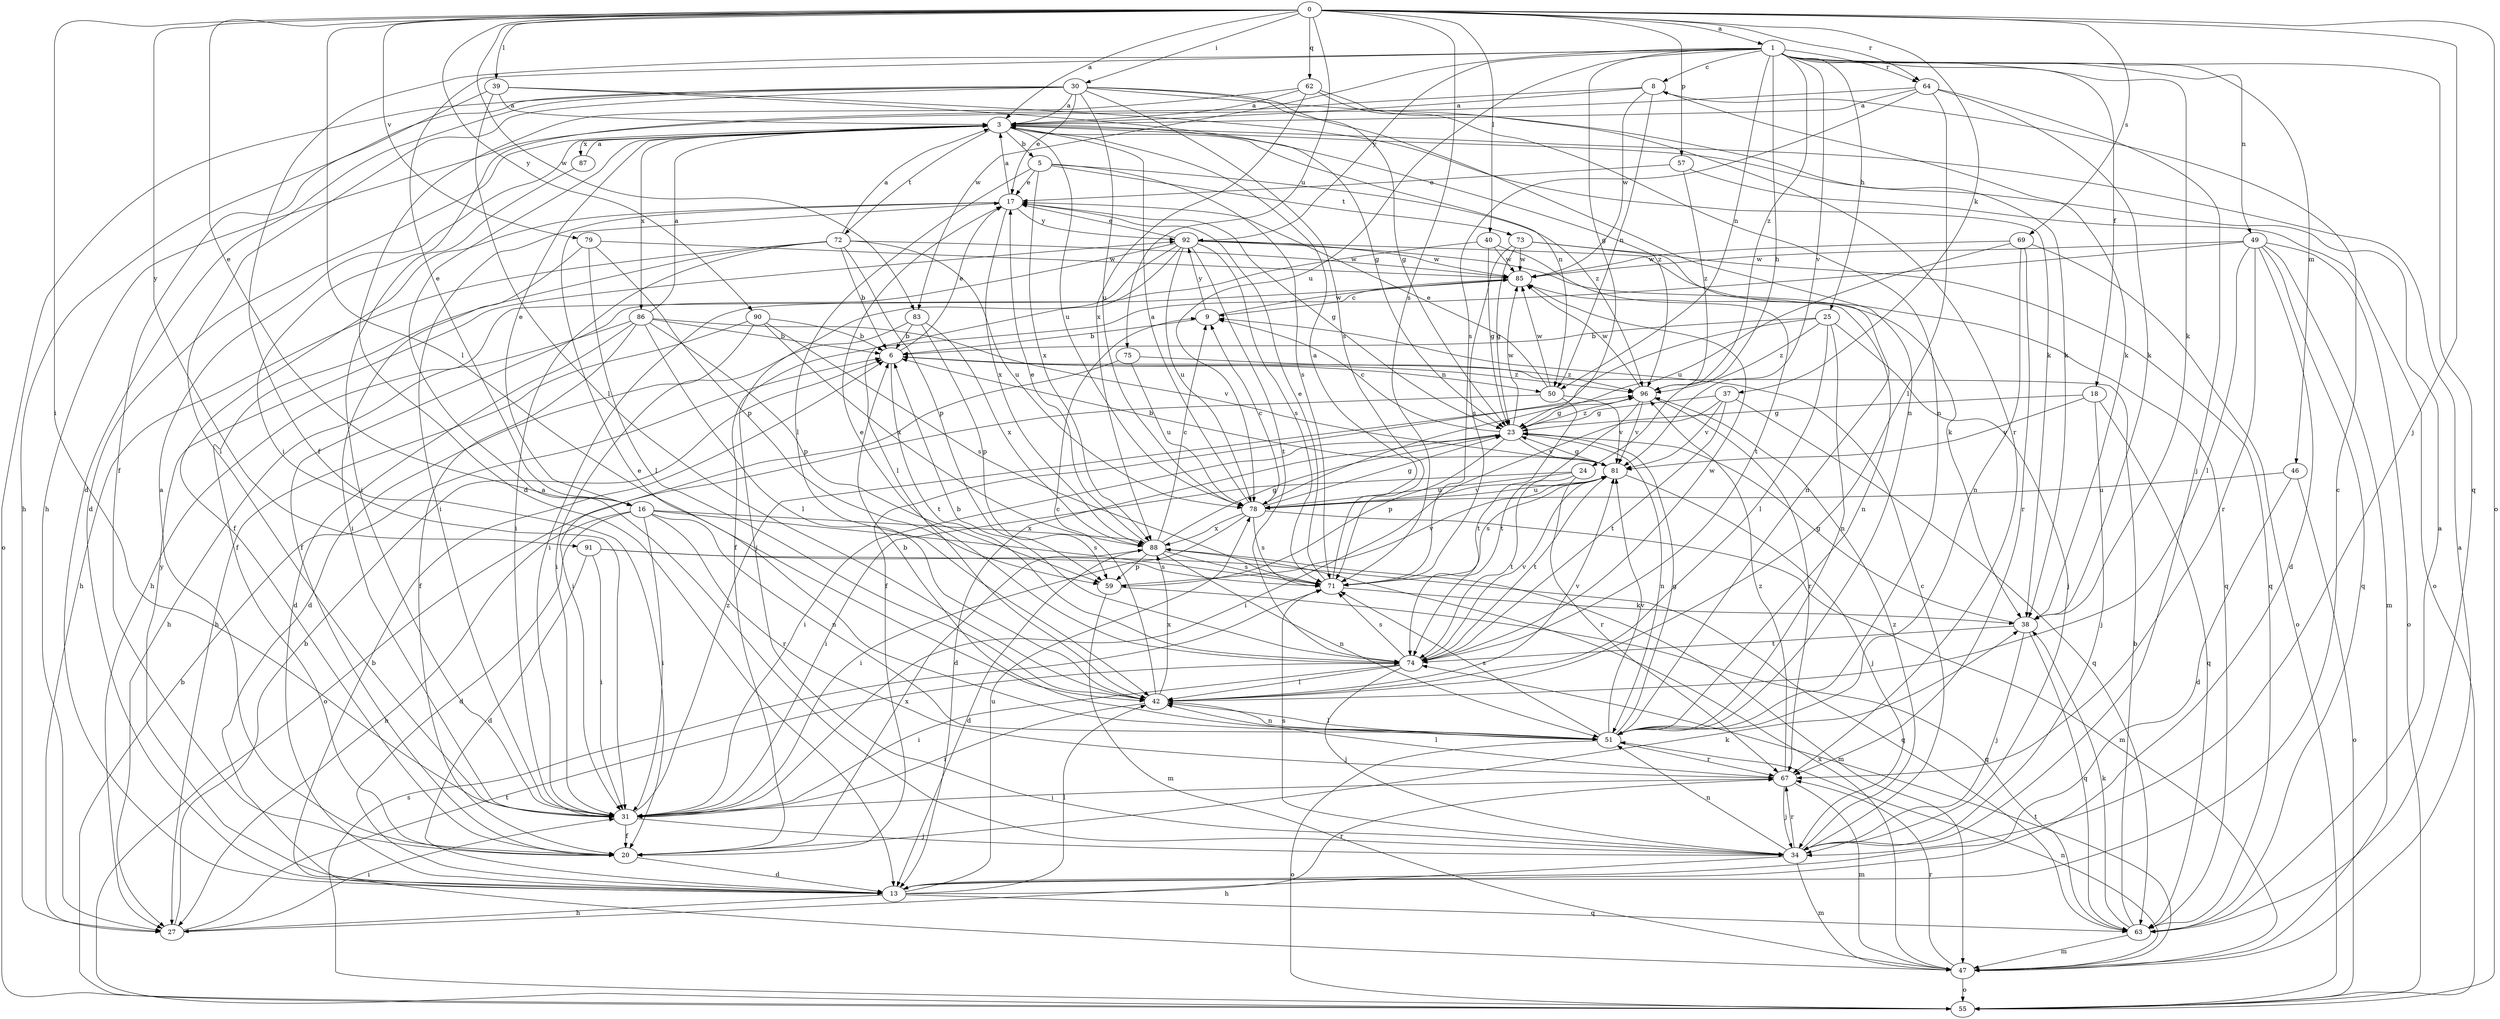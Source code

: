 strict digraph  {
0;
1;
3;
5;
6;
8;
9;
13;
16;
17;
18;
20;
23;
24;
25;
27;
30;
31;
34;
37;
38;
39;
40;
42;
46;
47;
49;
50;
51;
55;
57;
59;
62;
63;
64;
67;
69;
71;
72;
73;
74;
75;
78;
79;
81;
83;
85;
86;
87;
88;
90;
91;
92;
96;
0 -> 1  [label=a];
0 -> 3  [label=a];
0 -> 16  [label=e];
0 -> 30  [label=i];
0 -> 31  [label=i];
0 -> 34  [label=j];
0 -> 37  [label=k];
0 -> 39  [label=l];
0 -> 40  [label=l];
0 -> 42  [label=l];
0 -> 55  [label=o];
0 -> 57  [label=p];
0 -> 62  [label=q];
0 -> 64  [label=r];
0 -> 69  [label=s];
0 -> 71  [label=s];
0 -> 75  [label=u];
0 -> 79  [label=v];
0 -> 83  [label=w];
0 -> 90  [label=y];
0 -> 91  [label=y];
1 -> 8  [label=c];
1 -> 16  [label=e];
1 -> 18  [label=f];
1 -> 20  [label=f];
1 -> 23  [label=g];
1 -> 24  [label=h];
1 -> 25  [label=h];
1 -> 38  [label=k];
1 -> 46  [label=m];
1 -> 49  [label=n];
1 -> 50  [label=n];
1 -> 63  [label=q];
1 -> 64  [label=r];
1 -> 78  [label=u];
1 -> 81  [label=v];
1 -> 83  [label=w];
1 -> 92  [label=y];
1 -> 96  [label=z];
3 -> 5  [label=b];
3 -> 13  [label=d];
3 -> 16  [label=e];
3 -> 50  [label=n];
3 -> 72  [label=t];
3 -> 78  [label=u];
3 -> 86  [label=x];
3 -> 87  [label=x];
3 -> 96  [label=z];
5 -> 17  [label=e];
5 -> 42  [label=l];
5 -> 71  [label=s];
5 -> 73  [label=t];
5 -> 88  [label=x];
5 -> 96  [label=z];
6 -> 17  [label=e];
6 -> 50  [label=n];
6 -> 74  [label=t];
6 -> 96  [label=z];
8 -> 3  [label=a];
8 -> 31  [label=i];
8 -> 38  [label=k];
8 -> 50  [label=n];
8 -> 85  [label=w];
9 -> 6  [label=b];
9 -> 85  [label=w];
9 -> 92  [label=y];
13 -> 8  [label=c];
13 -> 27  [label=h];
13 -> 42  [label=l];
13 -> 63  [label=q];
13 -> 67  [label=r];
13 -> 78  [label=u];
13 -> 92  [label=y];
16 -> 13  [label=d];
16 -> 27  [label=h];
16 -> 31  [label=i];
16 -> 51  [label=n];
16 -> 67  [label=r];
16 -> 71  [label=s];
16 -> 88  [label=x];
17 -> 3  [label=a];
17 -> 20  [label=f];
17 -> 23  [label=g];
17 -> 31  [label=i];
17 -> 88  [label=x];
17 -> 92  [label=y];
18 -> 23  [label=g];
18 -> 34  [label=j];
18 -> 63  [label=q];
18 -> 81  [label=v];
20 -> 3  [label=a];
20 -> 13  [label=d];
20 -> 38  [label=k];
20 -> 88  [label=x];
23 -> 9  [label=c];
23 -> 13  [label=d];
23 -> 31  [label=i];
23 -> 51  [label=n];
23 -> 59  [label=p];
23 -> 81  [label=v];
23 -> 85  [label=w];
23 -> 96  [label=z];
24 -> 31  [label=i];
24 -> 67  [label=r];
24 -> 74  [label=t];
24 -> 78  [label=u];
25 -> 6  [label=b];
25 -> 20  [label=f];
25 -> 34  [label=j];
25 -> 42  [label=l];
25 -> 51  [label=n];
25 -> 96  [label=z];
27 -> 6  [label=b];
27 -> 31  [label=i];
27 -> 74  [label=t];
30 -> 3  [label=a];
30 -> 13  [label=d];
30 -> 17  [label=e];
30 -> 23  [label=g];
30 -> 27  [label=h];
30 -> 31  [label=i];
30 -> 38  [label=k];
30 -> 51  [label=n];
30 -> 55  [label=o];
30 -> 71  [label=s];
30 -> 78  [label=u];
31 -> 20  [label=f];
31 -> 34  [label=j];
31 -> 96  [label=z];
34 -> 3  [label=a];
34 -> 9  [label=c];
34 -> 27  [label=h];
34 -> 47  [label=m];
34 -> 51  [label=n];
34 -> 67  [label=r];
34 -> 71  [label=s];
34 -> 96  [label=z];
37 -> 23  [label=g];
37 -> 31  [label=i];
37 -> 63  [label=q];
37 -> 74  [label=t];
37 -> 81  [label=v];
38 -> 23  [label=g];
38 -> 34  [label=j];
38 -> 63  [label=q];
38 -> 74  [label=t];
39 -> 3  [label=a];
39 -> 20  [label=f];
39 -> 23  [label=g];
39 -> 38  [label=k];
39 -> 42  [label=l];
40 -> 23  [label=g];
40 -> 27  [label=h];
40 -> 74  [label=t];
40 -> 85  [label=w];
42 -> 9  [label=c];
42 -> 31  [label=i];
42 -> 51  [label=n];
42 -> 81  [label=v];
42 -> 88  [label=x];
46 -> 13  [label=d];
46 -> 55  [label=o];
46 -> 78  [label=u];
47 -> 3  [label=a];
47 -> 6  [label=b];
47 -> 51  [label=n];
47 -> 55  [label=o];
47 -> 67  [label=r];
47 -> 74  [label=t];
47 -> 88  [label=x];
49 -> 13  [label=d];
49 -> 20  [label=f];
49 -> 42  [label=l];
49 -> 47  [label=m];
49 -> 55  [label=o];
49 -> 63  [label=q];
49 -> 67  [label=r];
49 -> 85  [label=w];
50 -> 17  [label=e];
50 -> 55  [label=o];
50 -> 74  [label=t];
50 -> 81  [label=v];
50 -> 85  [label=w];
51 -> 6  [label=b];
51 -> 17  [label=e];
51 -> 23  [label=g];
51 -> 42  [label=l];
51 -> 55  [label=o];
51 -> 67  [label=r];
51 -> 71  [label=s];
51 -> 81  [label=v];
55 -> 6  [label=b];
55 -> 71  [label=s];
57 -> 17  [label=e];
57 -> 55  [label=o];
57 -> 96  [label=z];
59 -> 47  [label=m];
59 -> 63  [label=q];
59 -> 81  [label=v];
62 -> 3  [label=a];
62 -> 13  [label=d];
62 -> 51  [label=n];
62 -> 67  [label=r];
62 -> 88  [label=x];
63 -> 3  [label=a];
63 -> 6  [label=b];
63 -> 38  [label=k];
63 -> 47  [label=m];
64 -> 3  [label=a];
64 -> 27  [label=h];
64 -> 34  [label=j];
64 -> 38  [label=k];
64 -> 42  [label=l];
64 -> 71  [label=s];
67 -> 31  [label=i];
67 -> 34  [label=j];
67 -> 42  [label=l];
67 -> 47  [label=m];
67 -> 96  [label=z];
69 -> 51  [label=n];
69 -> 55  [label=o];
69 -> 67  [label=r];
69 -> 78  [label=u];
69 -> 85  [label=w];
71 -> 3  [label=a];
71 -> 17  [label=e];
71 -> 38  [label=k];
72 -> 3  [label=a];
72 -> 6  [label=b];
72 -> 20  [label=f];
72 -> 27  [label=h];
72 -> 31  [label=i];
72 -> 59  [label=p];
72 -> 78  [label=u];
72 -> 85  [label=w];
73 -> 23  [label=g];
73 -> 51  [label=n];
73 -> 63  [label=q];
73 -> 71  [label=s];
73 -> 85  [label=w];
74 -> 6  [label=b];
74 -> 17  [label=e];
74 -> 31  [label=i];
74 -> 34  [label=j];
74 -> 42  [label=l];
74 -> 71  [label=s];
74 -> 81  [label=v];
74 -> 85  [label=w];
75 -> 31  [label=i];
75 -> 78  [label=u];
75 -> 96  [label=z];
78 -> 3  [label=a];
78 -> 9  [label=c];
78 -> 23  [label=g];
78 -> 31  [label=i];
78 -> 47  [label=m];
78 -> 71  [label=s];
78 -> 81  [label=v];
78 -> 88  [label=x];
79 -> 31  [label=i];
79 -> 42  [label=l];
79 -> 59  [label=p];
79 -> 85  [label=w];
81 -> 6  [label=b];
81 -> 23  [label=g];
81 -> 34  [label=j];
81 -> 71  [label=s];
81 -> 74  [label=t];
81 -> 78  [label=u];
83 -> 6  [label=b];
83 -> 31  [label=i];
83 -> 59  [label=p];
83 -> 88  [label=x];
85 -> 9  [label=c];
85 -> 31  [label=i];
85 -> 51  [label=n];
86 -> 3  [label=a];
86 -> 6  [label=b];
86 -> 13  [label=d];
86 -> 20  [label=f];
86 -> 27  [label=h];
86 -> 42  [label=l];
86 -> 59  [label=p];
86 -> 81  [label=v];
87 -> 3  [label=a];
87 -> 31  [label=i];
88 -> 9  [label=c];
88 -> 13  [label=d];
88 -> 17  [label=e];
88 -> 23  [label=g];
88 -> 47  [label=m];
88 -> 51  [label=n];
88 -> 59  [label=p];
88 -> 71  [label=s];
90 -> 6  [label=b];
90 -> 13  [label=d];
90 -> 27  [label=h];
90 -> 71  [label=s];
90 -> 88  [label=x];
91 -> 13  [label=d];
91 -> 31  [label=i];
91 -> 63  [label=q];
91 -> 71  [label=s];
92 -> 17  [label=e];
92 -> 20  [label=f];
92 -> 34  [label=j];
92 -> 38  [label=k];
92 -> 42  [label=l];
92 -> 63  [label=q];
92 -> 71  [label=s];
92 -> 74  [label=t];
92 -> 78  [label=u];
92 -> 85  [label=w];
96 -> 23  [label=g];
96 -> 67  [label=r];
96 -> 74  [label=t];
96 -> 81  [label=v];
96 -> 85  [label=w];
}
